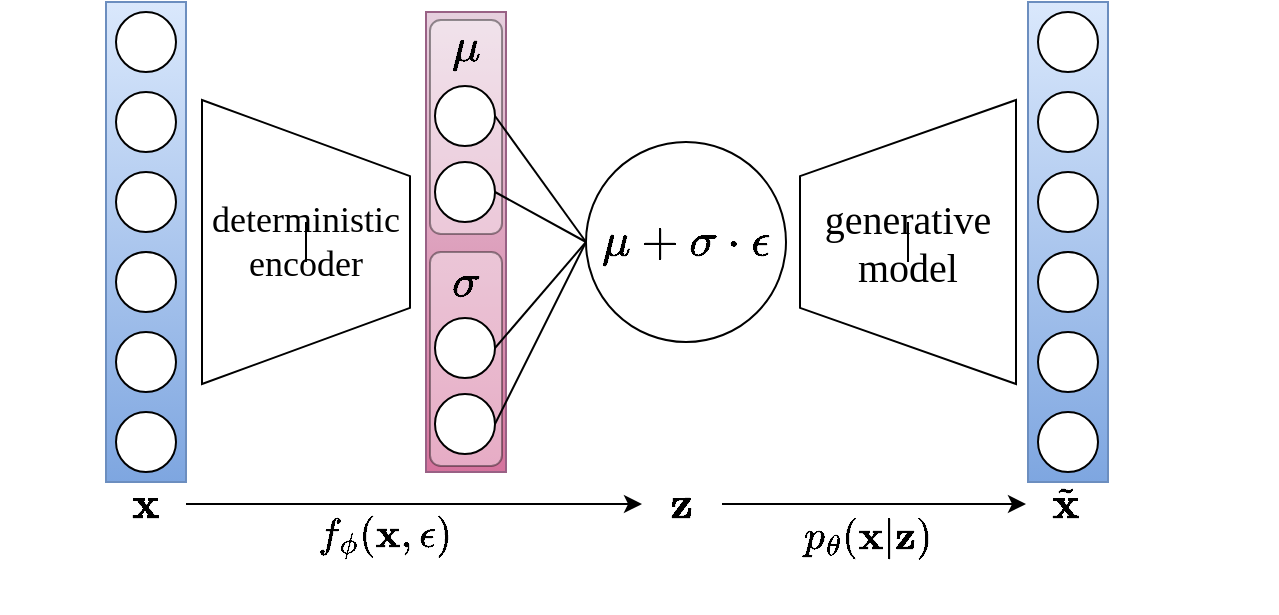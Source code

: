 <mxfile pages="1" version="11.2.4" type="device"><diagram id="0Pe6uQVz0Bnm0yOHdO76" name="Page-1"><mxGraphModel dx="2836" dy="786" grid="1" gridSize="10" guides="1" tooltips="1" connect="1" arrows="1" fold="1" page="1" pageScale="1" pageWidth="1654" pageHeight="1169" math="1" shadow="0"><root><mxCell id="0"/><mxCell id="1" parent="0"/><mxCell id="qXUbveW718_hFgn-tCtE-8" value="" style="rounded=0;whiteSpace=wrap;html=1;fillColor=#e6d0de;strokeColor=#996185;gradientColor=#d5739d;" parent="1" vertex="1"><mxGeometry x="160" y="5" width="40" height="230" as="geometry"/></mxCell><mxCell id="A15_5vMwMWn_OS_enuNf-1" value="" style="rounded=1;whiteSpace=wrap;html=1;fontSize=20;opacity=40;" parent="1" vertex="1"><mxGeometry x="162" y="9" width="36" height="107" as="geometry"/></mxCell><mxCell id="qXUbveW718_hFgn-tCtE-1" value="" style="rounded=0;whiteSpace=wrap;html=1;fillColor=#dae8fc;strokeColor=#6c8ebf;gradientColor=#7ea6e0;" parent="1" vertex="1"><mxGeometry width="40" height="240" as="geometry"/></mxCell><mxCell id="qXUbveW718_hFgn-tCtE-2" value="" style="ellipse;whiteSpace=wrap;html=1;aspect=fixed;" parent="1" vertex="1"><mxGeometry x="5" y="5" width="30" height="30" as="geometry"/></mxCell><mxCell id="qXUbveW718_hFgn-tCtE-3" value="" style="ellipse;whiteSpace=wrap;html=1;aspect=fixed;" parent="1" vertex="1"><mxGeometry x="5" y="45" width="30" height="30" as="geometry"/></mxCell><mxCell id="qXUbveW718_hFgn-tCtE-4" value="" style="ellipse;whiteSpace=wrap;html=1;aspect=fixed;" parent="1" vertex="1"><mxGeometry x="5" y="85" width="30" height="30" as="geometry"/></mxCell><mxCell id="qXUbveW718_hFgn-tCtE-5" value="" style="ellipse;whiteSpace=wrap;html=1;aspect=fixed;" parent="1" vertex="1"><mxGeometry x="5" y="125" width="30" height="30" as="geometry"/></mxCell><mxCell id="qXUbveW718_hFgn-tCtE-6" value="" style="ellipse;whiteSpace=wrap;html=1;aspect=fixed;" parent="1" vertex="1"><mxGeometry x="5" y="165" width="30" height="30" as="geometry"/></mxCell><mxCell id="qXUbveW718_hFgn-tCtE-7" value="" style="ellipse;whiteSpace=wrap;html=1;aspect=fixed;" parent="1" vertex="1"><mxGeometry x="5" y="205" width="30" height="30" as="geometry"/></mxCell><mxCell id="A15_5vMwMWn_OS_enuNf-13" style="rounded=0;orthogonalLoop=1;jettySize=auto;html=1;exitX=1;exitY=0.5;exitDx=0;exitDy=0;entryX=0;entryY=0.5;entryDx=0;entryDy=0;fontSize=20;endArrow=none;endFill=0;" parent="1" source="qXUbveW718_hFgn-tCtE-9" target="A15_5vMwMWn_OS_enuNf-10" edge="1"><mxGeometry relative="1" as="geometry"/></mxCell><mxCell id="qXUbveW718_hFgn-tCtE-9" value="" style="ellipse;whiteSpace=wrap;html=1;aspect=fixed;" parent="1" vertex="1"><mxGeometry x="164.5" y="42" width="30" height="30" as="geometry"/></mxCell><mxCell id="A15_5vMwMWn_OS_enuNf-14" style="edgeStyle=none;rounded=0;orthogonalLoop=1;jettySize=auto;html=1;exitX=1;exitY=0.5;exitDx=0;exitDy=0;entryX=0;entryY=0.5;entryDx=0;entryDy=0;endArrow=none;endFill=0;fontSize=20;" parent="1" source="qXUbveW718_hFgn-tCtE-10" target="A15_5vMwMWn_OS_enuNf-10" edge="1"><mxGeometry relative="1" as="geometry"/></mxCell><mxCell id="qXUbveW718_hFgn-tCtE-10" value="" style="ellipse;whiteSpace=wrap;html=1;aspect=fixed;" parent="1" vertex="1"><mxGeometry x="164.5" y="80" width="30" height="30" as="geometry"/></mxCell><mxCell id="qXUbveW718_hFgn-tCtE-15" value="" style="rounded=0;whiteSpace=wrap;html=1;fillColor=#dae8fc;strokeColor=#6c8ebf;gradientColor=#7ea6e0;" parent="1" vertex="1"><mxGeometry x="461" width="40" height="240" as="geometry"/></mxCell><mxCell id="qXUbveW718_hFgn-tCtE-16" value="" style="ellipse;whiteSpace=wrap;html=1;aspect=fixed;" parent="1" vertex="1"><mxGeometry x="466" y="5" width="30" height="30" as="geometry"/></mxCell><mxCell id="qXUbveW718_hFgn-tCtE-17" value="" style="ellipse;whiteSpace=wrap;html=1;aspect=fixed;" parent="1" vertex="1"><mxGeometry x="466" y="45" width="30" height="30" as="geometry"/></mxCell><mxCell id="qXUbveW718_hFgn-tCtE-18" value="" style="ellipse;whiteSpace=wrap;html=1;aspect=fixed;" parent="1" vertex="1"><mxGeometry x="466" y="85" width="30" height="30" as="geometry"/></mxCell><mxCell id="qXUbveW718_hFgn-tCtE-19" value="" style="ellipse;whiteSpace=wrap;html=1;aspect=fixed;" parent="1" vertex="1"><mxGeometry x="466" y="125" width="30" height="30" as="geometry"/></mxCell><mxCell id="qXUbveW718_hFgn-tCtE-20" value="" style="ellipse;whiteSpace=wrap;html=1;aspect=fixed;" parent="1" vertex="1"><mxGeometry x="466" y="165" width="30" height="30" as="geometry"/></mxCell><mxCell id="qXUbveW718_hFgn-tCtE-21" value="" style="ellipse;whiteSpace=wrap;html=1;aspect=fixed;" parent="1" vertex="1"><mxGeometry x="466" y="205" width="30" height="30" as="geometry"/></mxCell><mxCell id="f2Efjd8G4onl-jg225Q2-7" style="rounded=0;orthogonalLoop=1;jettySize=auto;html=1;exitX=1;exitY=0.5;exitDx=0;exitDy=0;" edge="1" parent="1" source="qXUbveW718_hFgn-tCtE-22" target="qXUbveW718_hFgn-tCtE-24"><mxGeometry relative="1" as="geometry"/></mxCell><mxCell id="qXUbveW718_hFgn-tCtE-22" value="&lt;font style=&quot;font-size: 22px;&quot;&gt;$$\mathbf{x}$$&lt;/font&gt;" style="text;html=1;strokeColor=none;fillColor=none;align=center;verticalAlign=middle;whiteSpace=wrap;rounded=0;fontFamily=Times New Roman;fontSize=22;" parent="1" vertex="1"><mxGeometry y="241" width="40" height="20" as="geometry"/></mxCell><mxCell id="qXUbveW718_hFgn-tCtE-23" style="edgeStyle=orthogonalEdgeStyle;rounded=0;orthogonalLoop=1;jettySize=auto;html=1;exitX=0.5;exitY=1;exitDx=0;exitDy=0;fontFamily=Times New Roman;fontSize=22;" parent="1" source="qXUbveW718_hFgn-tCtE-22" target="qXUbveW718_hFgn-tCtE-22" edge="1"><mxGeometry relative="1" as="geometry"/></mxCell><mxCell id="qXUbveW718_hFgn-tCtE-76" style="edgeStyle=none;rounded=0;orthogonalLoop=1;jettySize=auto;html=1;exitX=1;exitY=0.5;exitDx=0;exitDy=0;entryX=0;entryY=0.5;entryDx=0;entryDy=0;endArrow=classic;endFill=1;fontFamily=Times New Roman;fontSize=22;" parent="1" source="qXUbveW718_hFgn-tCtE-24" target="qXUbveW718_hFgn-tCtE-25" edge="1"><mxGeometry relative="1" as="geometry"><mxPoint x="340.5" y="252" as="sourcePoint"/></mxGeometry></mxCell><mxCell id="qXUbveW718_hFgn-tCtE-24" value="&lt;font style=&quot;font-size: 22px&quot;&gt;$$\mathbf{z}$$&lt;/font&gt;" style="text;html=1;strokeColor=none;fillColor=none;align=center;verticalAlign=middle;whiteSpace=wrap;rounded=0;fontFamily=Times New Roman;fontSize=22;" parent="1" vertex="1"><mxGeometry x="268" y="241" width="40" height="20" as="geometry"/></mxCell><mxCell id="qXUbveW718_hFgn-tCtE-25" value="&lt;font style=&quot;font-size: 22px;&quot;&gt;$$\tilde{\mathbf{x}}$$&lt;/font&gt;" style="text;html=1;strokeColor=none;fillColor=none;align=center;verticalAlign=middle;whiteSpace=wrap;rounded=0;fontFamily=Times New Roman;fontSize=22;" parent="1" vertex="1"><mxGeometry x="460" y="241" width="40" height="20" as="geometry"/></mxCell><mxCell id="qXUbveW718_hFgn-tCtE-63" value="" style="shape=trapezoid;perimeter=trapezoidPerimeter;whiteSpace=wrap;html=1;fontFamily=Times New Roman;rotation=90;size=0.268;" parent="1" vertex="1"><mxGeometry x="29" y="68" width="142" height="104" as="geometry"/></mxCell><mxCell id="qXUbveW718_hFgn-tCtE-64" value="&lt;span style=&quot;background-color: rgb(255 , 255 , 255)&quot;&gt;&lt;font style=&quot;font-size: 18px&quot;&gt;deterministic encoder&lt;/font&gt;&lt;/span&gt;" style="text;html=1;strokeColor=none;fillColor=none;align=center;verticalAlign=middle;whiteSpace=wrap;rounded=0;fontFamily=Times New Roman;" parent="1" vertex="1"><mxGeometry x="80" y="110" width="40" height="20" as="geometry"/></mxCell><mxCell id="qXUbveW718_hFgn-tCtE-68" style="edgeStyle=none;rounded=0;orthogonalLoop=1;jettySize=auto;html=1;exitX=0.5;exitY=1;exitDx=0;exitDy=0;entryX=0.5;entryY=0;entryDx=0;entryDy=0;endArrow=none;endFill=0;fontFamily=Times New Roman;" parent="1" source="qXUbveW718_hFgn-tCtE-64" target="qXUbveW718_hFgn-tCtE-64" edge="1"><mxGeometry relative="1" as="geometry"/></mxCell><mxCell id="qXUbveW718_hFgn-tCtE-73" value="" style="shape=trapezoid;perimeter=trapezoidPerimeter;whiteSpace=wrap;html=1;fontFamily=Times New Roman;rotation=-90;size=0.268;" parent="1" vertex="1"><mxGeometry x="330" y="66" width="142" height="108" as="geometry"/></mxCell><mxCell id="qXUbveW718_hFgn-tCtE-74" value="&lt;font style=&quot;font-size: 20px&quot;&gt;&lt;span style=&quot;background-color: rgb(255 , 255 , 255)&quot;&gt;generative model&lt;br&gt;&lt;/span&gt;&lt;/font&gt;" style="text;html=1;strokeColor=none;fillColor=none;align=center;verticalAlign=middle;whiteSpace=wrap;rounded=0;fontFamily=Times New Roman;" parent="1" vertex="1"><mxGeometry x="381" y="110" width="40" height="20" as="geometry"/></mxCell><mxCell id="qXUbveW718_hFgn-tCtE-75" style="edgeStyle=none;rounded=0;orthogonalLoop=1;jettySize=auto;html=1;exitX=0.5;exitY=1;exitDx=0;exitDy=0;entryX=0.5;entryY=0;entryDx=0;entryDy=0;endArrow=none;endFill=0;fontFamily=Times New Roman;" parent="1" source="qXUbveW718_hFgn-tCtE-74" target="qXUbveW718_hFgn-tCtE-74" edge="1"><mxGeometry relative="1" as="geometry"/></mxCell><mxCell id="h_qzXkEMO1NDy2MEQtqU-1" value="&lt;span style=&quot;font-family: &amp;#34;times new roman&amp;#34; ; font-size: 20px ; background-color: rgb(255 , 255 , 255)&quot;&gt;$$f_{\phi}(\mathbf{x}, \epsilon)$$&lt;/span&gt;" style="text;html=1;strokeColor=none;fillColor=none;align=center;verticalAlign=middle;whiteSpace=wrap;rounded=0;fontSize=22;" parent="1" vertex="1"><mxGeometry x="120" y="256" width="40" height="20" as="geometry"/></mxCell><mxCell id="h_qzXkEMO1NDy2MEQtqU-2" value="&lt;span style=&quot;font-family: &amp;#34;times new roman&amp;#34; ; font-size: 20px ; background-color: rgb(255 , 255 , 255)&quot;&gt;$$p_{\theta}(\mathbf{x}|\mathbf{z})$$&lt;/span&gt;" style="text;html=1;strokeColor=none;fillColor=none;align=center;verticalAlign=middle;whiteSpace=wrap;rounded=0;fontSize=22;" parent="1" vertex="1"><mxGeometry x="361" y="256" width="40" height="20" as="geometry"/></mxCell><mxCell id="A15_5vMwMWn_OS_enuNf-3" value="$$\mu$$" style="text;html=1;strokeColor=none;fillColor=none;align=center;verticalAlign=middle;whiteSpace=wrap;rounded=0;fontSize=20;opacity=60;" parent="1" vertex="1"><mxGeometry x="160" y="12" width="40" height="20" as="geometry"/></mxCell><mxCell id="A15_5vMwMWn_OS_enuNf-4" value="" style="rounded=1;whiteSpace=wrap;html=1;fontSize=20;opacity=40;" parent="1" vertex="1"><mxGeometry x="162" y="125" width="36" height="107" as="geometry"/></mxCell><mxCell id="A15_5vMwMWn_OS_enuNf-16" style="edgeStyle=none;rounded=0;orthogonalLoop=1;jettySize=auto;html=1;exitX=1;exitY=0.5;exitDx=0;exitDy=0;entryX=0;entryY=0.5;entryDx=0;entryDy=0;endArrow=none;endFill=0;fontSize=20;" parent="1" source="A15_5vMwMWn_OS_enuNf-5" target="A15_5vMwMWn_OS_enuNf-10" edge="1"><mxGeometry relative="1" as="geometry"/></mxCell><mxCell id="A15_5vMwMWn_OS_enuNf-5" value="" style="ellipse;whiteSpace=wrap;html=1;aspect=fixed;" parent="1" vertex="1"><mxGeometry x="164.5" y="158" width="30" height="30" as="geometry"/></mxCell><mxCell id="A15_5vMwMWn_OS_enuNf-15" style="edgeStyle=none;rounded=0;orthogonalLoop=1;jettySize=auto;html=1;exitX=1;exitY=0.5;exitDx=0;exitDy=0;entryX=0;entryY=0.5;entryDx=0;entryDy=0;endArrow=none;endFill=0;fontSize=20;" parent="1" source="A15_5vMwMWn_OS_enuNf-6" target="A15_5vMwMWn_OS_enuNf-10" edge="1"><mxGeometry relative="1" as="geometry"/></mxCell><mxCell id="A15_5vMwMWn_OS_enuNf-6" value="" style="ellipse;whiteSpace=wrap;html=1;aspect=fixed;" parent="1" vertex="1"><mxGeometry x="164.5" y="196" width="30" height="30" as="geometry"/></mxCell><mxCell id="A15_5vMwMWn_OS_enuNf-7" value="$$\sigma$$" style="text;html=1;strokeColor=none;fillColor=none;align=center;verticalAlign=middle;whiteSpace=wrap;rounded=0;fontSize=20;opacity=60;" parent="1" vertex="1"><mxGeometry x="160" y="130" width="40" height="20" as="geometry"/></mxCell><mxCell id="A15_5vMwMWn_OS_enuNf-10" value="$$\mu + \sigma \cdot \epsilon$$" style="ellipse;whiteSpace=wrap;html=1;aspect=fixed;rounded=0;fontSize=20;" parent="1" vertex="1"><mxGeometry x="240" y="70" width="100" height="100" as="geometry"/></mxCell></root></mxGraphModel></diagram></mxfile>